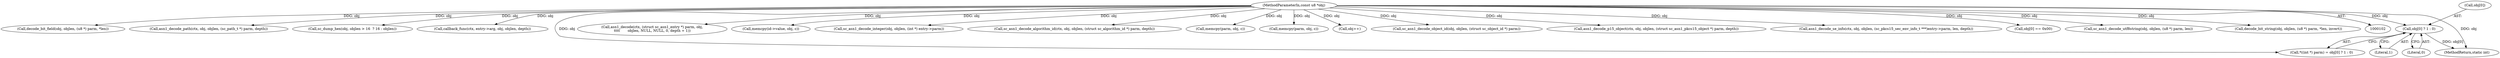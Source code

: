 digraph "0_OpenSC_a3fc7693f3a035a8a7921cffb98432944bb42740@array" {
"1000208" [label="(Call,obj[0] ? 1 : 0)"];
"1000105" [label="(MethodParameterIn,const u8 *obj)"];
"1000351" [label="(Call,decode_bit_field(obj, objlen, (u8 *) parm, *len))"];
"1000614" [label="(Call,asn1_decode_path(ctx, obj, objlen, (sc_path_t *) parm, depth))"];
"1000141" [label="(Call,sc_dump_hex(obj, objlen > 16  ? 16 : objlen))"];
"1000730" [label="(Call,callback_func(ctx, entry->arg, obj, objlen, depth))"];
"1000167" [label="(Call,asn1_decode(ctx, (struct sc_asn1_entry *) parm, obj,\n\t\t\t\t       objlen, NULL, NULL, 0, depth + 1))"];
"1000652" [label="(Call,memcpy(id->value, obj, c))"];
"1000213" [label="(Literal,0)"];
"1000208" [label="(Call,obj[0] ? 1 : 0)"];
"1000224" [label="(Call,sc_asn1_decode_integer(obj, objlen, (int *) entry->parm))"];
"1000691" [label="(Call,sc_asn1_decode_algorithm_id(ctx, obj, objlen, (struct sc_algorithm_id *) parm, depth))"];
"1000212" [label="(Literal,1)"];
"1000510" [label="(Call,memcpy(parm, obj, c))"];
"1000105" [label="(MethodParameterIn,const u8 *obj)"];
"1000441" [label="(Call,memcpy(parm, obj, c))"];
"1000390" [label="(Call,obj++)"];
"1000526" [label="(Call,sc_asn1_decode_object_id(obj, objlen, (struct sc_object_id *) parm))"];
"1000673" [label="(Call,asn1_decode_p15_object(ctx, obj, objlen, (struct sc_asn1_pkcs15_object *) parm, depth))"];
"1000709" [label="(Call,asn1_decode_se_info(ctx, obj, objlen, (sc_pkcs15_sec_env_info_t ***)entry->parm, len, depth))"];
"1000379" [label="(Call,obj[0] == 0x00)"];
"1000586" [label="(Call,sc_asn1_decode_utf8string(obj, objlen, (u8 *) parm, len))"];
"1000209" [label="(Call,obj[0])"];
"1000322" [label="(Call,decode_bit_string(obj, objlen, (u8 *) parm, *len, invert))"];
"1000203" [label="(Call,*((int *) parm) = obj[0] ? 1 : 0)"];
"1000770" [label="(MethodReturn,static int)"];
"1000208" -> "1000203"  [label="AST: "];
"1000208" -> "1000212"  [label="CFG: "];
"1000208" -> "1000213"  [label="CFG: "];
"1000209" -> "1000208"  [label="AST: "];
"1000212" -> "1000208"  [label="AST: "];
"1000213" -> "1000208"  [label="AST: "];
"1000203" -> "1000208"  [label="CFG: "];
"1000208" -> "1000770"  [label="DDG: obj[0]"];
"1000105" -> "1000208"  [label="DDG: obj"];
"1000105" -> "1000102"  [label="AST: "];
"1000105" -> "1000770"  [label="DDG: obj"];
"1000105" -> "1000141"  [label="DDG: obj"];
"1000105" -> "1000167"  [label="DDG: obj"];
"1000105" -> "1000203"  [label="DDG: obj"];
"1000105" -> "1000224"  [label="DDG: obj"];
"1000105" -> "1000322"  [label="DDG: obj"];
"1000105" -> "1000351"  [label="DDG: obj"];
"1000105" -> "1000379"  [label="DDG: obj"];
"1000105" -> "1000390"  [label="DDG: obj"];
"1000105" -> "1000441"  [label="DDG: obj"];
"1000105" -> "1000510"  [label="DDG: obj"];
"1000105" -> "1000526"  [label="DDG: obj"];
"1000105" -> "1000586"  [label="DDG: obj"];
"1000105" -> "1000614"  [label="DDG: obj"];
"1000105" -> "1000652"  [label="DDG: obj"];
"1000105" -> "1000673"  [label="DDG: obj"];
"1000105" -> "1000691"  [label="DDG: obj"];
"1000105" -> "1000709"  [label="DDG: obj"];
"1000105" -> "1000730"  [label="DDG: obj"];
}
